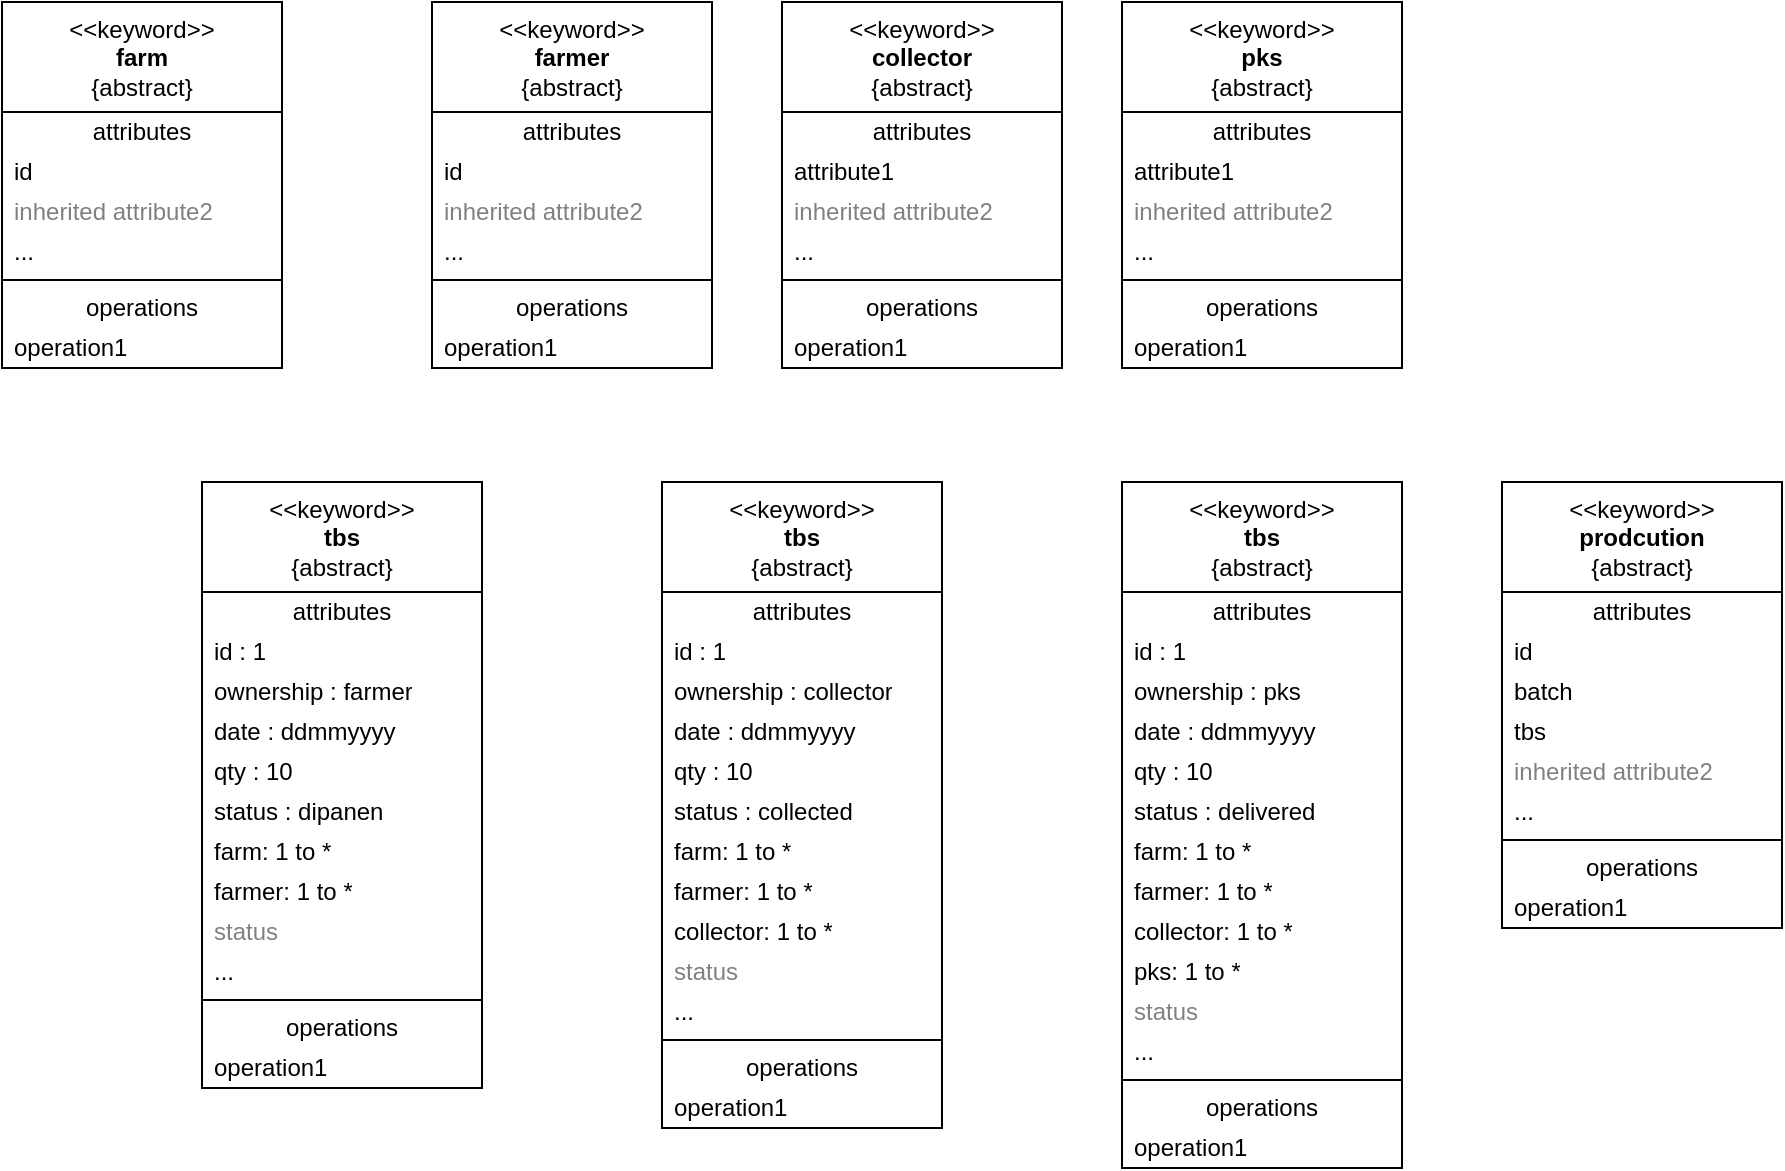 <mxfile version="21.6.6" type="github">
  <diagram name="Page-1" id="wLtpWg2QO9ETpV2zG94c">
    <mxGraphModel dx="1750" dy="1038" grid="1" gridSize="10" guides="1" tooltips="1" connect="1" arrows="1" fold="1" page="1" pageScale="1" pageWidth="850" pageHeight="1100" math="0" shadow="0">
      <root>
        <mxCell id="0" />
        <mxCell id="1" parent="0" />
        <mxCell id="gdJXDp726oE8ecMOA1gM-1" value="&amp;lt;&amp;lt;keyword&amp;gt;&amp;gt;&lt;br&gt;&lt;b&gt;farm&lt;br&gt;&lt;/b&gt;{abstract}" style="swimlane;fontStyle=0;align=center;verticalAlign=top;childLayout=stackLayout;horizontal=1;startSize=55;horizontalStack=0;resizeParent=1;resizeParentMax=0;resizeLast=0;collapsible=0;marginBottom=0;html=1;whiteSpace=wrap;" vertex="1" parent="1">
          <mxGeometry x="70" y="120" width="140" height="183" as="geometry" />
        </mxCell>
        <mxCell id="gdJXDp726oE8ecMOA1gM-2" value="attributes" style="text;html=1;strokeColor=none;fillColor=none;align=center;verticalAlign=middle;spacingLeft=4;spacingRight=4;overflow=hidden;rotatable=0;points=[[0,0.5],[1,0.5]];portConstraint=eastwest;whiteSpace=wrap;" vertex="1" parent="gdJXDp726oE8ecMOA1gM-1">
          <mxGeometry y="55" width="140" height="20" as="geometry" />
        </mxCell>
        <mxCell id="gdJXDp726oE8ecMOA1gM-3" value="id&lt;br&gt;luas&lt;br&gt;&lt;br&gt;" style="text;html=1;strokeColor=none;fillColor=none;align=left;verticalAlign=middle;spacingLeft=4;spacingRight=4;overflow=hidden;rotatable=0;points=[[0,0.5],[1,0.5]];portConstraint=eastwest;whiteSpace=wrap;" vertex="1" parent="gdJXDp726oE8ecMOA1gM-1">
          <mxGeometry y="75" width="140" height="20" as="geometry" />
        </mxCell>
        <mxCell id="gdJXDp726oE8ecMOA1gM-4" value="inherited attribute2" style="text;html=1;strokeColor=none;fillColor=none;align=left;verticalAlign=middle;spacingLeft=4;spacingRight=4;overflow=hidden;rotatable=0;points=[[0,0.5],[1,0.5]];portConstraint=eastwest;fontColor=#808080;whiteSpace=wrap;" vertex="1" parent="gdJXDp726oE8ecMOA1gM-1">
          <mxGeometry y="95" width="140" height="20" as="geometry" />
        </mxCell>
        <mxCell id="gdJXDp726oE8ecMOA1gM-5" value="..." style="text;html=1;strokeColor=none;fillColor=none;align=left;verticalAlign=middle;spacingLeft=4;spacingRight=4;overflow=hidden;rotatable=0;points=[[0,0.5],[1,0.5]];portConstraint=eastwest;whiteSpace=wrap;" vertex="1" parent="gdJXDp726oE8ecMOA1gM-1">
          <mxGeometry y="115" width="140" height="20" as="geometry" />
        </mxCell>
        <mxCell id="gdJXDp726oE8ecMOA1gM-6" value="" style="line;strokeWidth=1;fillColor=none;align=left;verticalAlign=middle;spacingTop=-1;spacingLeft=3;spacingRight=3;rotatable=0;labelPosition=right;points=[];portConstraint=eastwest;" vertex="1" parent="gdJXDp726oE8ecMOA1gM-1">
          <mxGeometry y="135" width="140" height="8" as="geometry" />
        </mxCell>
        <mxCell id="gdJXDp726oE8ecMOA1gM-7" value="operations" style="text;html=1;strokeColor=none;fillColor=none;align=center;verticalAlign=middle;spacingLeft=4;spacingRight=4;overflow=hidden;rotatable=0;points=[[0,0.5],[1,0.5]];portConstraint=eastwest;whiteSpace=wrap;" vertex="1" parent="gdJXDp726oE8ecMOA1gM-1">
          <mxGeometry y="143" width="140" height="20" as="geometry" />
        </mxCell>
        <mxCell id="gdJXDp726oE8ecMOA1gM-8" value="operation1" style="text;html=1;strokeColor=none;fillColor=none;align=left;verticalAlign=middle;spacingLeft=4;spacingRight=4;overflow=hidden;rotatable=0;points=[[0,0.5],[1,0.5]];portConstraint=eastwest;whiteSpace=wrap;" vertex="1" parent="gdJXDp726oE8ecMOA1gM-1">
          <mxGeometry y="163" width="140" height="20" as="geometry" />
        </mxCell>
        <mxCell id="gdJXDp726oE8ecMOA1gM-9" value="&amp;lt;&amp;lt;keyword&amp;gt;&amp;gt;&lt;br&gt;&lt;b&gt;farmer&lt;br&gt;&lt;/b&gt;{abstract}" style="swimlane;fontStyle=0;align=center;verticalAlign=top;childLayout=stackLayout;horizontal=1;startSize=55;horizontalStack=0;resizeParent=1;resizeParentMax=0;resizeLast=0;collapsible=0;marginBottom=0;html=1;whiteSpace=wrap;" vertex="1" parent="1">
          <mxGeometry x="285" y="120" width="140" height="183" as="geometry" />
        </mxCell>
        <mxCell id="gdJXDp726oE8ecMOA1gM-10" value="attributes" style="text;html=1;strokeColor=none;fillColor=none;align=center;verticalAlign=middle;spacingLeft=4;spacingRight=4;overflow=hidden;rotatable=0;points=[[0,0.5],[1,0.5]];portConstraint=eastwest;whiteSpace=wrap;" vertex="1" parent="gdJXDp726oE8ecMOA1gM-9">
          <mxGeometry y="55" width="140" height="20" as="geometry" />
        </mxCell>
        <mxCell id="gdJXDp726oE8ecMOA1gM-11" value="id" style="text;html=1;strokeColor=none;fillColor=none;align=left;verticalAlign=middle;spacingLeft=4;spacingRight=4;overflow=hidden;rotatable=0;points=[[0,0.5],[1,0.5]];portConstraint=eastwest;whiteSpace=wrap;" vertex="1" parent="gdJXDp726oE8ecMOA1gM-9">
          <mxGeometry y="75" width="140" height="20" as="geometry" />
        </mxCell>
        <mxCell id="gdJXDp726oE8ecMOA1gM-12" value="inherited attribute2" style="text;html=1;strokeColor=none;fillColor=none;align=left;verticalAlign=middle;spacingLeft=4;spacingRight=4;overflow=hidden;rotatable=0;points=[[0,0.5],[1,0.5]];portConstraint=eastwest;fontColor=#808080;whiteSpace=wrap;" vertex="1" parent="gdJXDp726oE8ecMOA1gM-9">
          <mxGeometry y="95" width="140" height="20" as="geometry" />
        </mxCell>
        <mxCell id="gdJXDp726oE8ecMOA1gM-13" value="..." style="text;html=1;strokeColor=none;fillColor=none;align=left;verticalAlign=middle;spacingLeft=4;spacingRight=4;overflow=hidden;rotatable=0;points=[[0,0.5],[1,0.5]];portConstraint=eastwest;whiteSpace=wrap;" vertex="1" parent="gdJXDp726oE8ecMOA1gM-9">
          <mxGeometry y="115" width="140" height="20" as="geometry" />
        </mxCell>
        <mxCell id="gdJXDp726oE8ecMOA1gM-14" value="" style="line;strokeWidth=1;fillColor=none;align=left;verticalAlign=middle;spacingTop=-1;spacingLeft=3;spacingRight=3;rotatable=0;labelPosition=right;points=[];portConstraint=eastwest;" vertex="1" parent="gdJXDp726oE8ecMOA1gM-9">
          <mxGeometry y="135" width="140" height="8" as="geometry" />
        </mxCell>
        <mxCell id="gdJXDp726oE8ecMOA1gM-15" value="operations" style="text;html=1;strokeColor=none;fillColor=none;align=center;verticalAlign=middle;spacingLeft=4;spacingRight=4;overflow=hidden;rotatable=0;points=[[0,0.5],[1,0.5]];portConstraint=eastwest;whiteSpace=wrap;" vertex="1" parent="gdJXDp726oE8ecMOA1gM-9">
          <mxGeometry y="143" width="140" height="20" as="geometry" />
        </mxCell>
        <mxCell id="gdJXDp726oE8ecMOA1gM-16" value="operation1" style="text;html=1;strokeColor=none;fillColor=none;align=left;verticalAlign=middle;spacingLeft=4;spacingRight=4;overflow=hidden;rotatable=0;points=[[0,0.5],[1,0.5]];portConstraint=eastwest;whiteSpace=wrap;" vertex="1" parent="gdJXDp726oE8ecMOA1gM-9">
          <mxGeometry y="163" width="140" height="20" as="geometry" />
        </mxCell>
        <mxCell id="gdJXDp726oE8ecMOA1gM-17" value="&amp;lt;&amp;lt;keyword&amp;gt;&amp;gt;&lt;br&gt;&lt;b&gt;collector&lt;br&gt;&lt;/b&gt;{abstract}" style="swimlane;fontStyle=0;align=center;verticalAlign=top;childLayout=stackLayout;horizontal=1;startSize=55;horizontalStack=0;resizeParent=1;resizeParentMax=0;resizeLast=0;collapsible=0;marginBottom=0;html=1;whiteSpace=wrap;" vertex="1" parent="1">
          <mxGeometry x="460" y="120" width="140" height="183" as="geometry" />
        </mxCell>
        <mxCell id="gdJXDp726oE8ecMOA1gM-18" value="attributes" style="text;html=1;strokeColor=none;fillColor=none;align=center;verticalAlign=middle;spacingLeft=4;spacingRight=4;overflow=hidden;rotatable=0;points=[[0,0.5],[1,0.5]];portConstraint=eastwest;whiteSpace=wrap;" vertex="1" parent="gdJXDp726oE8ecMOA1gM-17">
          <mxGeometry y="55" width="140" height="20" as="geometry" />
        </mxCell>
        <mxCell id="gdJXDp726oE8ecMOA1gM-19" value="attribute1" style="text;html=1;strokeColor=none;fillColor=none;align=left;verticalAlign=middle;spacingLeft=4;spacingRight=4;overflow=hidden;rotatable=0;points=[[0,0.5],[1,0.5]];portConstraint=eastwest;whiteSpace=wrap;" vertex="1" parent="gdJXDp726oE8ecMOA1gM-17">
          <mxGeometry y="75" width="140" height="20" as="geometry" />
        </mxCell>
        <mxCell id="gdJXDp726oE8ecMOA1gM-20" value="inherited attribute2" style="text;html=1;strokeColor=none;fillColor=none;align=left;verticalAlign=middle;spacingLeft=4;spacingRight=4;overflow=hidden;rotatable=0;points=[[0,0.5],[1,0.5]];portConstraint=eastwest;fontColor=#808080;whiteSpace=wrap;" vertex="1" parent="gdJXDp726oE8ecMOA1gM-17">
          <mxGeometry y="95" width="140" height="20" as="geometry" />
        </mxCell>
        <mxCell id="gdJXDp726oE8ecMOA1gM-21" value="..." style="text;html=1;strokeColor=none;fillColor=none;align=left;verticalAlign=middle;spacingLeft=4;spacingRight=4;overflow=hidden;rotatable=0;points=[[0,0.5],[1,0.5]];portConstraint=eastwest;whiteSpace=wrap;" vertex="1" parent="gdJXDp726oE8ecMOA1gM-17">
          <mxGeometry y="115" width="140" height="20" as="geometry" />
        </mxCell>
        <mxCell id="gdJXDp726oE8ecMOA1gM-22" value="" style="line;strokeWidth=1;fillColor=none;align=left;verticalAlign=middle;spacingTop=-1;spacingLeft=3;spacingRight=3;rotatable=0;labelPosition=right;points=[];portConstraint=eastwest;" vertex="1" parent="gdJXDp726oE8ecMOA1gM-17">
          <mxGeometry y="135" width="140" height="8" as="geometry" />
        </mxCell>
        <mxCell id="gdJXDp726oE8ecMOA1gM-23" value="operations" style="text;html=1;strokeColor=none;fillColor=none;align=center;verticalAlign=middle;spacingLeft=4;spacingRight=4;overflow=hidden;rotatable=0;points=[[0,0.5],[1,0.5]];portConstraint=eastwest;whiteSpace=wrap;" vertex="1" parent="gdJXDp726oE8ecMOA1gM-17">
          <mxGeometry y="143" width="140" height="20" as="geometry" />
        </mxCell>
        <mxCell id="gdJXDp726oE8ecMOA1gM-24" value="operation1" style="text;html=1;strokeColor=none;fillColor=none;align=left;verticalAlign=middle;spacingLeft=4;spacingRight=4;overflow=hidden;rotatable=0;points=[[0,0.5],[1,0.5]];portConstraint=eastwest;whiteSpace=wrap;" vertex="1" parent="gdJXDp726oE8ecMOA1gM-17">
          <mxGeometry y="163" width="140" height="20" as="geometry" />
        </mxCell>
        <mxCell id="gdJXDp726oE8ecMOA1gM-25" value="&amp;lt;&amp;lt;keyword&amp;gt;&amp;gt;&lt;br&gt;&lt;b&gt;pks&lt;br&gt;&lt;/b&gt;{abstract}" style="swimlane;fontStyle=0;align=center;verticalAlign=top;childLayout=stackLayout;horizontal=1;startSize=55;horizontalStack=0;resizeParent=1;resizeParentMax=0;resizeLast=0;collapsible=0;marginBottom=0;html=1;whiteSpace=wrap;" vertex="1" parent="1">
          <mxGeometry x="630" y="120" width="140" height="183" as="geometry" />
        </mxCell>
        <mxCell id="gdJXDp726oE8ecMOA1gM-26" value="attributes" style="text;html=1;strokeColor=none;fillColor=none;align=center;verticalAlign=middle;spacingLeft=4;spacingRight=4;overflow=hidden;rotatable=0;points=[[0,0.5],[1,0.5]];portConstraint=eastwest;whiteSpace=wrap;" vertex="1" parent="gdJXDp726oE8ecMOA1gM-25">
          <mxGeometry y="55" width="140" height="20" as="geometry" />
        </mxCell>
        <mxCell id="gdJXDp726oE8ecMOA1gM-27" value="attribute1" style="text;html=1;strokeColor=none;fillColor=none;align=left;verticalAlign=middle;spacingLeft=4;spacingRight=4;overflow=hidden;rotatable=0;points=[[0,0.5],[1,0.5]];portConstraint=eastwest;whiteSpace=wrap;" vertex="1" parent="gdJXDp726oE8ecMOA1gM-25">
          <mxGeometry y="75" width="140" height="20" as="geometry" />
        </mxCell>
        <mxCell id="gdJXDp726oE8ecMOA1gM-28" value="inherited attribute2" style="text;html=1;strokeColor=none;fillColor=none;align=left;verticalAlign=middle;spacingLeft=4;spacingRight=4;overflow=hidden;rotatable=0;points=[[0,0.5],[1,0.5]];portConstraint=eastwest;fontColor=#808080;whiteSpace=wrap;" vertex="1" parent="gdJXDp726oE8ecMOA1gM-25">
          <mxGeometry y="95" width="140" height="20" as="geometry" />
        </mxCell>
        <mxCell id="gdJXDp726oE8ecMOA1gM-29" value="..." style="text;html=1;strokeColor=none;fillColor=none;align=left;verticalAlign=middle;spacingLeft=4;spacingRight=4;overflow=hidden;rotatable=0;points=[[0,0.5],[1,0.5]];portConstraint=eastwest;whiteSpace=wrap;" vertex="1" parent="gdJXDp726oE8ecMOA1gM-25">
          <mxGeometry y="115" width="140" height="20" as="geometry" />
        </mxCell>
        <mxCell id="gdJXDp726oE8ecMOA1gM-30" value="" style="line;strokeWidth=1;fillColor=none;align=left;verticalAlign=middle;spacingTop=-1;spacingLeft=3;spacingRight=3;rotatable=0;labelPosition=right;points=[];portConstraint=eastwest;" vertex="1" parent="gdJXDp726oE8ecMOA1gM-25">
          <mxGeometry y="135" width="140" height="8" as="geometry" />
        </mxCell>
        <mxCell id="gdJXDp726oE8ecMOA1gM-31" value="operations" style="text;html=1;strokeColor=none;fillColor=none;align=center;verticalAlign=middle;spacingLeft=4;spacingRight=4;overflow=hidden;rotatable=0;points=[[0,0.5],[1,0.5]];portConstraint=eastwest;whiteSpace=wrap;" vertex="1" parent="gdJXDp726oE8ecMOA1gM-25">
          <mxGeometry y="143" width="140" height="20" as="geometry" />
        </mxCell>
        <mxCell id="gdJXDp726oE8ecMOA1gM-32" value="operation1" style="text;html=1;strokeColor=none;fillColor=none;align=left;verticalAlign=middle;spacingLeft=4;spacingRight=4;overflow=hidden;rotatable=0;points=[[0,0.5],[1,0.5]];portConstraint=eastwest;whiteSpace=wrap;" vertex="1" parent="gdJXDp726oE8ecMOA1gM-25">
          <mxGeometry y="163" width="140" height="20" as="geometry" />
        </mxCell>
        <mxCell id="gdJXDp726oE8ecMOA1gM-33" value="&amp;lt;&amp;lt;keyword&amp;gt;&amp;gt;&lt;br&gt;&lt;b&gt;tbs&lt;br&gt;&lt;/b&gt;{abstract}" style="swimlane;fontStyle=0;align=center;verticalAlign=top;childLayout=stackLayout;horizontal=1;startSize=55;horizontalStack=0;resizeParent=1;resizeParentMax=0;resizeLast=0;collapsible=0;marginBottom=0;html=1;whiteSpace=wrap;" vertex="1" parent="1">
          <mxGeometry x="170" y="360" width="140" height="303" as="geometry" />
        </mxCell>
        <mxCell id="gdJXDp726oE8ecMOA1gM-34" value="attributes" style="text;html=1;strokeColor=none;fillColor=none;align=center;verticalAlign=middle;spacingLeft=4;spacingRight=4;overflow=hidden;rotatable=0;points=[[0,0.5],[1,0.5]];portConstraint=eastwest;whiteSpace=wrap;" vertex="1" parent="gdJXDp726oE8ecMOA1gM-33">
          <mxGeometry y="55" width="140" height="20" as="geometry" />
        </mxCell>
        <mxCell id="gdJXDp726oE8ecMOA1gM-35" value="id : 1" style="text;html=1;strokeColor=none;fillColor=none;align=left;verticalAlign=middle;spacingLeft=4;spacingRight=4;overflow=hidden;rotatable=0;points=[[0,0.5],[1,0.5]];portConstraint=eastwest;whiteSpace=wrap;" vertex="1" parent="gdJXDp726oE8ecMOA1gM-33">
          <mxGeometry y="75" width="140" height="20" as="geometry" />
        </mxCell>
        <mxCell id="gdJXDp726oE8ecMOA1gM-41" value="ownership : farmer" style="text;html=1;strokeColor=none;fillColor=none;align=left;verticalAlign=middle;spacingLeft=4;spacingRight=4;overflow=hidden;rotatable=0;points=[[0,0.5],[1,0.5]];portConstraint=eastwest;whiteSpace=wrap;" vertex="1" parent="gdJXDp726oE8ecMOA1gM-33">
          <mxGeometry y="95" width="140" height="20" as="geometry" />
        </mxCell>
        <mxCell id="gdJXDp726oE8ecMOA1gM-42" value="date : ddmmyyyy" style="text;html=1;strokeColor=none;fillColor=none;align=left;verticalAlign=middle;spacingLeft=4;spacingRight=4;overflow=hidden;rotatable=0;points=[[0,0.5],[1,0.5]];portConstraint=eastwest;whiteSpace=wrap;" vertex="1" parent="gdJXDp726oE8ecMOA1gM-33">
          <mxGeometry y="115" width="140" height="20" as="geometry" />
        </mxCell>
        <mxCell id="gdJXDp726oE8ecMOA1gM-43" value="qty : 10" style="text;html=1;strokeColor=none;fillColor=none;align=left;verticalAlign=middle;spacingLeft=4;spacingRight=4;overflow=hidden;rotatable=0;points=[[0,0.5],[1,0.5]];portConstraint=eastwest;whiteSpace=wrap;" vertex="1" parent="gdJXDp726oE8ecMOA1gM-33">
          <mxGeometry y="135" width="140" height="20" as="geometry" />
        </mxCell>
        <mxCell id="gdJXDp726oE8ecMOA1gM-44" value="status : dipanen" style="text;html=1;strokeColor=none;fillColor=none;align=left;verticalAlign=middle;spacingLeft=4;spacingRight=4;overflow=hidden;rotatable=0;points=[[0,0.5],[1,0.5]];portConstraint=eastwest;whiteSpace=wrap;" vertex="1" parent="gdJXDp726oE8ecMOA1gM-33">
          <mxGeometry y="155" width="140" height="20" as="geometry" />
        </mxCell>
        <mxCell id="gdJXDp726oE8ecMOA1gM-46" value="farm: 1 to *" style="text;html=1;strokeColor=none;fillColor=none;align=left;verticalAlign=middle;spacingLeft=4;spacingRight=4;overflow=hidden;rotatable=0;points=[[0,0.5],[1,0.5]];portConstraint=eastwest;whiteSpace=wrap;" vertex="1" parent="gdJXDp726oE8ecMOA1gM-33">
          <mxGeometry y="175" width="140" height="20" as="geometry" />
        </mxCell>
        <mxCell id="gdJXDp726oE8ecMOA1gM-60" value="farmer: 1 to *" style="text;html=1;strokeColor=none;fillColor=none;align=left;verticalAlign=middle;spacingLeft=4;spacingRight=4;overflow=hidden;rotatable=0;points=[[0,0.5],[1,0.5]];portConstraint=eastwest;whiteSpace=wrap;" vertex="1" parent="gdJXDp726oE8ecMOA1gM-33">
          <mxGeometry y="195" width="140" height="20" as="geometry" />
        </mxCell>
        <mxCell id="gdJXDp726oE8ecMOA1gM-36" value="status" style="text;html=1;strokeColor=none;fillColor=none;align=left;verticalAlign=middle;spacingLeft=4;spacingRight=4;overflow=hidden;rotatable=0;points=[[0,0.5],[1,0.5]];portConstraint=eastwest;fontColor=#808080;whiteSpace=wrap;" vertex="1" parent="gdJXDp726oE8ecMOA1gM-33">
          <mxGeometry y="215" width="140" height="20" as="geometry" />
        </mxCell>
        <mxCell id="gdJXDp726oE8ecMOA1gM-37" value="..." style="text;html=1;strokeColor=none;fillColor=none;align=left;verticalAlign=middle;spacingLeft=4;spacingRight=4;overflow=hidden;rotatable=0;points=[[0,0.5],[1,0.5]];portConstraint=eastwest;whiteSpace=wrap;" vertex="1" parent="gdJXDp726oE8ecMOA1gM-33">
          <mxGeometry y="235" width="140" height="20" as="geometry" />
        </mxCell>
        <mxCell id="gdJXDp726oE8ecMOA1gM-38" value="" style="line;strokeWidth=1;fillColor=none;align=left;verticalAlign=middle;spacingTop=-1;spacingLeft=3;spacingRight=3;rotatable=0;labelPosition=right;points=[];portConstraint=eastwest;" vertex="1" parent="gdJXDp726oE8ecMOA1gM-33">
          <mxGeometry y="255" width="140" height="8" as="geometry" />
        </mxCell>
        <mxCell id="gdJXDp726oE8ecMOA1gM-39" value="operations" style="text;html=1;strokeColor=none;fillColor=none;align=center;verticalAlign=middle;spacingLeft=4;spacingRight=4;overflow=hidden;rotatable=0;points=[[0,0.5],[1,0.5]];portConstraint=eastwest;whiteSpace=wrap;" vertex="1" parent="gdJXDp726oE8ecMOA1gM-33">
          <mxGeometry y="263" width="140" height="20" as="geometry" />
        </mxCell>
        <mxCell id="gdJXDp726oE8ecMOA1gM-40" value="operation1" style="text;html=1;strokeColor=none;fillColor=none;align=left;verticalAlign=middle;spacingLeft=4;spacingRight=4;overflow=hidden;rotatable=0;points=[[0,0.5],[1,0.5]];portConstraint=eastwest;whiteSpace=wrap;" vertex="1" parent="gdJXDp726oE8ecMOA1gM-33">
          <mxGeometry y="283" width="140" height="20" as="geometry" />
        </mxCell>
        <mxCell id="gdJXDp726oE8ecMOA1gM-47" value="&amp;lt;&amp;lt;keyword&amp;gt;&amp;gt;&lt;br&gt;&lt;b&gt;tbs&lt;br&gt;&lt;/b&gt;{abstract}" style="swimlane;fontStyle=0;align=center;verticalAlign=top;childLayout=stackLayout;horizontal=1;startSize=55;horizontalStack=0;resizeParent=1;resizeParentMax=0;resizeLast=0;collapsible=0;marginBottom=0;html=1;whiteSpace=wrap;" vertex="1" parent="1">
          <mxGeometry x="400" y="360" width="140" height="323" as="geometry" />
        </mxCell>
        <mxCell id="gdJXDp726oE8ecMOA1gM-48" value="attributes" style="text;html=1;strokeColor=none;fillColor=none;align=center;verticalAlign=middle;spacingLeft=4;spacingRight=4;overflow=hidden;rotatable=0;points=[[0,0.5],[1,0.5]];portConstraint=eastwest;whiteSpace=wrap;" vertex="1" parent="gdJXDp726oE8ecMOA1gM-47">
          <mxGeometry y="55" width="140" height="20" as="geometry" />
        </mxCell>
        <mxCell id="gdJXDp726oE8ecMOA1gM-49" value="id : 1" style="text;html=1;strokeColor=none;fillColor=none;align=left;verticalAlign=middle;spacingLeft=4;spacingRight=4;overflow=hidden;rotatable=0;points=[[0,0.5],[1,0.5]];portConstraint=eastwest;whiteSpace=wrap;" vertex="1" parent="gdJXDp726oE8ecMOA1gM-47">
          <mxGeometry y="75" width="140" height="20" as="geometry" />
        </mxCell>
        <mxCell id="gdJXDp726oE8ecMOA1gM-50" value="ownership : collector" style="text;html=1;strokeColor=none;fillColor=none;align=left;verticalAlign=middle;spacingLeft=4;spacingRight=4;overflow=hidden;rotatable=0;points=[[0,0.5],[1,0.5]];portConstraint=eastwest;whiteSpace=wrap;" vertex="1" parent="gdJXDp726oE8ecMOA1gM-47">
          <mxGeometry y="95" width="140" height="20" as="geometry" />
        </mxCell>
        <mxCell id="gdJXDp726oE8ecMOA1gM-51" value="date : ddmmyyyy" style="text;html=1;strokeColor=none;fillColor=none;align=left;verticalAlign=middle;spacingLeft=4;spacingRight=4;overflow=hidden;rotatable=0;points=[[0,0.5],[1,0.5]];portConstraint=eastwest;whiteSpace=wrap;" vertex="1" parent="gdJXDp726oE8ecMOA1gM-47">
          <mxGeometry y="115" width="140" height="20" as="geometry" />
        </mxCell>
        <mxCell id="gdJXDp726oE8ecMOA1gM-52" value="qty : 10" style="text;html=1;strokeColor=none;fillColor=none;align=left;verticalAlign=middle;spacingLeft=4;spacingRight=4;overflow=hidden;rotatable=0;points=[[0,0.5],[1,0.5]];portConstraint=eastwest;whiteSpace=wrap;" vertex="1" parent="gdJXDp726oE8ecMOA1gM-47">
          <mxGeometry y="135" width="140" height="20" as="geometry" />
        </mxCell>
        <mxCell id="gdJXDp726oE8ecMOA1gM-53" value="status : collected" style="text;html=1;strokeColor=none;fillColor=none;align=left;verticalAlign=middle;spacingLeft=4;spacingRight=4;overflow=hidden;rotatable=0;points=[[0,0.5],[1,0.5]];portConstraint=eastwest;whiteSpace=wrap;" vertex="1" parent="gdJXDp726oE8ecMOA1gM-47">
          <mxGeometry y="155" width="140" height="20" as="geometry" />
        </mxCell>
        <mxCell id="gdJXDp726oE8ecMOA1gM-54" value="farm: 1 to *" style="text;html=1;strokeColor=none;fillColor=none;align=left;verticalAlign=middle;spacingLeft=4;spacingRight=4;overflow=hidden;rotatable=0;points=[[0,0.5],[1,0.5]];portConstraint=eastwest;whiteSpace=wrap;" vertex="1" parent="gdJXDp726oE8ecMOA1gM-47">
          <mxGeometry y="175" width="140" height="20" as="geometry" />
        </mxCell>
        <mxCell id="gdJXDp726oE8ecMOA1gM-61" value="farmer: 1 to *" style="text;html=1;strokeColor=none;fillColor=none;align=left;verticalAlign=middle;spacingLeft=4;spacingRight=4;overflow=hidden;rotatable=0;points=[[0,0.5],[1,0.5]];portConstraint=eastwest;whiteSpace=wrap;" vertex="1" parent="gdJXDp726oE8ecMOA1gM-47">
          <mxGeometry y="195" width="140" height="20" as="geometry" />
        </mxCell>
        <mxCell id="gdJXDp726oE8ecMOA1gM-62" value="collector: 1 to *" style="text;html=1;strokeColor=none;fillColor=none;align=left;verticalAlign=middle;spacingLeft=4;spacingRight=4;overflow=hidden;rotatable=0;points=[[0,0.5],[1,0.5]];portConstraint=eastwest;whiteSpace=wrap;" vertex="1" parent="gdJXDp726oE8ecMOA1gM-47">
          <mxGeometry y="215" width="140" height="20" as="geometry" />
        </mxCell>
        <mxCell id="gdJXDp726oE8ecMOA1gM-55" value="status" style="text;html=1;strokeColor=none;fillColor=none;align=left;verticalAlign=middle;spacingLeft=4;spacingRight=4;overflow=hidden;rotatable=0;points=[[0,0.5],[1,0.5]];portConstraint=eastwest;fontColor=#808080;whiteSpace=wrap;" vertex="1" parent="gdJXDp726oE8ecMOA1gM-47">
          <mxGeometry y="235" width="140" height="20" as="geometry" />
        </mxCell>
        <mxCell id="gdJXDp726oE8ecMOA1gM-56" value="..." style="text;html=1;strokeColor=none;fillColor=none;align=left;verticalAlign=middle;spacingLeft=4;spacingRight=4;overflow=hidden;rotatable=0;points=[[0,0.5],[1,0.5]];portConstraint=eastwest;whiteSpace=wrap;" vertex="1" parent="gdJXDp726oE8ecMOA1gM-47">
          <mxGeometry y="255" width="140" height="20" as="geometry" />
        </mxCell>
        <mxCell id="gdJXDp726oE8ecMOA1gM-57" value="" style="line;strokeWidth=1;fillColor=none;align=left;verticalAlign=middle;spacingTop=-1;spacingLeft=3;spacingRight=3;rotatable=0;labelPosition=right;points=[];portConstraint=eastwest;" vertex="1" parent="gdJXDp726oE8ecMOA1gM-47">
          <mxGeometry y="275" width="140" height="8" as="geometry" />
        </mxCell>
        <mxCell id="gdJXDp726oE8ecMOA1gM-58" value="operations" style="text;html=1;strokeColor=none;fillColor=none;align=center;verticalAlign=middle;spacingLeft=4;spacingRight=4;overflow=hidden;rotatable=0;points=[[0,0.5],[1,0.5]];portConstraint=eastwest;whiteSpace=wrap;" vertex="1" parent="gdJXDp726oE8ecMOA1gM-47">
          <mxGeometry y="283" width="140" height="20" as="geometry" />
        </mxCell>
        <mxCell id="gdJXDp726oE8ecMOA1gM-59" value="operation1" style="text;html=1;strokeColor=none;fillColor=none;align=left;verticalAlign=middle;spacingLeft=4;spacingRight=4;overflow=hidden;rotatable=0;points=[[0,0.5],[1,0.5]];portConstraint=eastwest;whiteSpace=wrap;" vertex="1" parent="gdJXDp726oE8ecMOA1gM-47">
          <mxGeometry y="303" width="140" height="20" as="geometry" />
        </mxCell>
        <mxCell id="gdJXDp726oE8ecMOA1gM-63" value="&amp;lt;&amp;lt;keyword&amp;gt;&amp;gt;&lt;br&gt;&lt;b&gt;tbs&lt;br&gt;&lt;/b&gt;{abstract}" style="swimlane;fontStyle=0;align=center;verticalAlign=top;childLayout=stackLayout;horizontal=1;startSize=55;horizontalStack=0;resizeParent=1;resizeParentMax=0;resizeLast=0;collapsible=0;marginBottom=0;html=1;whiteSpace=wrap;" vertex="1" parent="1">
          <mxGeometry x="630" y="360" width="140" height="343" as="geometry" />
        </mxCell>
        <mxCell id="gdJXDp726oE8ecMOA1gM-64" value="attributes" style="text;html=1;strokeColor=none;fillColor=none;align=center;verticalAlign=middle;spacingLeft=4;spacingRight=4;overflow=hidden;rotatable=0;points=[[0,0.5],[1,0.5]];portConstraint=eastwest;whiteSpace=wrap;" vertex="1" parent="gdJXDp726oE8ecMOA1gM-63">
          <mxGeometry y="55" width="140" height="20" as="geometry" />
        </mxCell>
        <mxCell id="gdJXDp726oE8ecMOA1gM-65" value="id : 1" style="text;html=1;strokeColor=none;fillColor=none;align=left;verticalAlign=middle;spacingLeft=4;spacingRight=4;overflow=hidden;rotatable=0;points=[[0,0.5],[1,0.5]];portConstraint=eastwest;whiteSpace=wrap;" vertex="1" parent="gdJXDp726oE8ecMOA1gM-63">
          <mxGeometry y="75" width="140" height="20" as="geometry" />
        </mxCell>
        <mxCell id="gdJXDp726oE8ecMOA1gM-66" value="ownership : pks" style="text;html=1;strokeColor=none;fillColor=none;align=left;verticalAlign=middle;spacingLeft=4;spacingRight=4;overflow=hidden;rotatable=0;points=[[0,0.5],[1,0.5]];portConstraint=eastwest;whiteSpace=wrap;" vertex="1" parent="gdJXDp726oE8ecMOA1gM-63">
          <mxGeometry y="95" width="140" height="20" as="geometry" />
        </mxCell>
        <mxCell id="gdJXDp726oE8ecMOA1gM-67" value="date : ddmmyyyy" style="text;html=1;strokeColor=none;fillColor=none;align=left;verticalAlign=middle;spacingLeft=4;spacingRight=4;overflow=hidden;rotatable=0;points=[[0,0.5],[1,0.5]];portConstraint=eastwest;whiteSpace=wrap;" vertex="1" parent="gdJXDp726oE8ecMOA1gM-63">
          <mxGeometry y="115" width="140" height="20" as="geometry" />
        </mxCell>
        <mxCell id="gdJXDp726oE8ecMOA1gM-68" value="qty : 10" style="text;html=1;strokeColor=none;fillColor=none;align=left;verticalAlign=middle;spacingLeft=4;spacingRight=4;overflow=hidden;rotatable=0;points=[[0,0.5],[1,0.5]];portConstraint=eastwest;whiteSpace=wrap;" vertex="1" parent="gdJXDp726oE8ecMOA1gM-63">
          <mxGeometry y="135" width="140" height="20" as="geometry" />
        </mxCell>
        <mxCell id="gdJXDp726oE8ecMOA1gM-69" value="status : delivered" style="text;html=1;strokeColor=none;fillColor=none;align=left;verticalAlign=middle;spacingLeft=4;spacingRight=4;overflow=hidden;rotatable=0;points=[[0,0.5],[1,0.5]];portConstraint=eastwest;whiteSpace=wrap;" vertex="1" parent="gdJXDp726oE8ecMOA1gM-63">
          <mxGeometry y="155" width="140" height="20" as="geometry" />
        </mxCell>
        <mxCell id="gdJXDp726oE8ecMOA1gM-70" value="farm: 1 to *" style="text;html=1;strokeColor=none;fillColor=none;align=left;verticalAlign=middle;spacingLeft=4;spacingRight=4;overflow=hidden;rotatable=0;points=[[0,0.5],[1,0.5]];portConstraint=eastwest;whiteSpace=wrap;" vertex="1" parent="gdJXDp726oE8ecMOA1gM-63">
          <mxGeometry y="175" width="140" height="20" as="geometry" />
        </mxCell>
        <mxCell id="gdJXDp726oE8ecMOA1gM-71" value="farmer: 1 to *" style="text;html=1;strokeColor=none;fillColor=none;align=left;verticalAlign=middle;spacingLeft=4;spacingRight=4;overflow=hidden;rotatable=0;points=[[0,0.5],[1,0.5]];portConstraint=eastwest;whiteSpace=wrap;" vertex="1" parent="gdJXDp726oE8ecMOA1gM-63">
          <mxGeometry y="195" width="140" height="20" as="geometry" />
        </mxCell>
        <mxCell id="gdJXDp726oE8ecMOA1gM-72" value="collector: 1 to *" style="text;html=1;strokeColor=none;fillColor=none;align=left;verticalAlign=middle;spacingLeft=4;spacingRight=4;overflow=hidden;rotatable=0;points=[[0,0.5],[1,0.5]];portConstraint=eastwest;whiteSpace=wrap;" vertex="1" parent="gdJXDp726oE8ecMOA1gM-63">
          <mxGeometry y="215" width="140" height="20" as="geometry" />
        </mxCell>
        <mxCell id="gdJXDp726oE8ecMOA1gM-78" value="pks: 1 to *" style="text;html=1;strokeColor=none;fillColor=none;align=left;verticalAlign=middle;spacingLeft=4;spacingRight=4;overflow=hidden;rotatable=0;points=[[0,0.5],[1,0.5]];portConstraint=eastwest;whiteSpace=wrap;" vertex="1" parent="gdJXDp726oE8ecMOA1gM-63">
          <mxGeometry y="235" width="140" height="20" as="geometry" />
        </mxCell>
        <mxCell id="gdJXDp726oE8ecMOA1gM-73" value="status" style="text;html=1;strokeColor=none;fillColor=none;align=left;verticalAlign=middle;spacingLeft=4;spacingRight=4;overflow=hidden;rotatable=0;points=[[0,0.5],[1,0.5]];portConstraint=eastwest;fontColor=#808080;whiteSpace=wrap;" vertex="1" parent="gdJXDp726oE8ecMOA1gM-63">
          <mxGeometry y="255" width="140" height="20" as="geometry" />
        </mxCell>
        <mxCell id="gdJXDp726oE8ecMOA1gM-74" value="..." style="text;html=1;strokeColor=none;fillColor=none;align=left;verticalAlign=middle;spacingLeft=4;spacingRight=4;overflow=hidden;rotatable=0;points=[[0,0.5],[1,0.5]];portConstraint=eastwest;whiteSpace=wrap;" vertex="1" parent="gdJXDp726oE8ecMOA1gM-63">
          <mxGeometry y="275" width="140" height="20" as="geometry" />
        </mxCell>
        <mxCell id="gdJXDp726oE8ecMOA1gM-75" value="" style="line;strokeWidth=1;fillColor=none;align=left;verticalAlign=middle;spacingTop=-1;spacingLeft=3;spacingRight=3;rotatable=0;labelPosition=right;points=[];portConstraint=eastwest;" vertex="1" parent="gdJXDp726oE8ecMOA1gM-63">
          <mxGeometry y="295" width="140" height="8" as="geometry" />
        </mxCell>
        <mxCell id="gdJXDp726oE8ecMOA1gM-76" value="operations" style="text;html=1;strokeColor=none;fillColor=none;align=center;verticalAlign=middle;spacingLeft=4;spacingRight=4;overflow=hidden;rotatable=0;points=[[0,0.5],[1,0.5]];portConstraint=eastwest;whiteSpace=wrap;" vertex="1" parent="gdJXDp726oE8ecMOA1gM-63">
          <mxGeometry y="303" width="140" height="20" as="geometry" />
        </mxCell>
        <mxCell id="gdJXDp726oE8ecMOA1gM-77" value="operation1" style="text;html=1;strokeColor=none;fillColor=none;align=left;verticalAlign=middle;spacingLeft=4;spacingRight=4;overflow=hidden;rotatable=0;points=[[0,0.5],[1,0.5]];portConstraint=eastwest;whiteSpace=wrap;" vertex="1" parent="gdJXDp726oE8ecMOA1gM-63">
          <mxGeometry y="323" width="140" height="20" as="geometry" />
        </mxCell>
        <mxCell id="gdJXDp726oE8ecMOA1gM-79" value="&amp;lt;&amp;lt;keyword&amp;gt;&amp;gt;&lt;br&gt;&lt;b&gt;prodcution&lt;br&gt;&lt;/b&gt;{abstract}" style="swimlane;fontStyle=0;align=center;verticalAlign=top;childLayout=stackLayout;horizontal=1;startSize=55;horizontalStack=0;resizeParent=1;resizeParentMax=0;resizeLast=0;collapsible=0;marginBottom=0;html=1;whiteSpace=wrap;" vertex="1" parent="1">
          <mxGeometry x="820" y="360" width="140" height="223" as="geometry" />
        </mxCell>
        <mxCell id="gdJXDp726oE8ecMOA1gM-80" value="attributes" style="text;html=1;strokeColor=none;fillColor=none;align=center;verticalAlign=middle;spacingLeft=4;spacingRight=4;overflow=hidden;rotatable=0;points=[[0,0.5],[1,0.5]];portConstraint=eastwest;whiteSpace=wrap;" vertex="1" parent="gdJXDp726oE8ecMOA1gM-79">
          <mxGeometry y="55" width="140" height="20" as="geometry" />
        </mxCell>
        <mxCell id="gdJXDp726oE8ecMOA1gM-81" value="id" style="text;html=1;strokeColor=none;fillColor=none;align=left;verticalAlign=middle;spacingLeft=4;spacingRight=4;overflow=hidden;rotatable=0;points=[[0,0.5],[1,0.5]];portConstraint=eastwest;whiteSpace=wrap;" vertex="1" parent="gdJXDp726oE8ecMOA1gM-79">
          <mxGeometry y="75" width="140" height="20" as="geometry" />
        </mxCell>
        <mxCell id="gdJXDp726oE8ecMOA1gM-87" value="batch" style="text;html=1;strokeColor=none;fillColor=none;align=left;verticalAlign=middle;spacingLeft=4;spacingRight=4;overflow=hidden;rotatable=0;points=[[0,0.5],[1,0.5]];portConstraint=eastwest;whiteSpace=wrap;" vertex="1" parent="gdJXDp726oE8ecMOA1gM-79">
          <mxGeometry y="95" width="140" height="20" as="geometry" />
        </mxCell>
        <mxCell id="gdJXDp726oE8ecMOA1gM-88" value="tbs" style="text;html=1;strokeColor=none;fillColor=none;align=left;verticalAlign=middle;spacingLeft=4;spacingRight=4;overflow=hidden;rotatable=0;points=[[0,0.5],[1,0.5]];portConstraint=eastwest;whiteSpace=wrap;" vertex="1" parent="gdJXDp726oE8ecMOA1gM-79">
          <mxGeometry y="115" width="140" height="20" as="geometry" />
        </mxCell>
        <mxCell id="gdJXDp726oE8ecMOA1gM-82" value="inherited attribute2" style="text;html=1;strokeColor=none;fillColor=none;align=left;verticalAlign=middle;spacingLeft=4;spacingRight=4;overflow=hidden;rotatable=0;points=[[0,0.5],[1,0.5]];portConstraint=eastwest;fontColor=#808080;whiteSpace=wrap;" vertex="1" parent="gdJXDp726oE8ecMOA1gM-79">
          <mxGeometry y="135" width="140" height="20" as="geometry" />
        </mxCell>
        <mxCell id="gdJXDp726oE8ecMOA1gM-83" value="..." style="text;html=1;strokeColor=none;fillColor=none;align=left;verticalAlign=middle;spacingLeft=4;spacingRight=4;overflow=hidden;rotatable=0;points=[[0,0.5],[1,0.5]];portConstraint=eastwest;whiteSpace=wrap;" vertex="1" parent="gdJXDp726oE8ecMOA1gM-79">
          <mxGeometry y="155" width="140" height="20" as="geometry" />
        </mxCell>
        <mxCell id="gdJXDp726oE8ecMOA1gM-84" value="" style="line;strokeWidth=1;fillColor=none;align=left;verticalAlign=middle;spacingTop=-1;spacingLeft=3;spacingRight=3;rotatable=0;labelPosition=right;points=[];portConstraint=eastwest;" vertex="1" parent="gdJXDp726oE8ecMOA1gM-79">
          <mxGeometry y="175" width="140" height="8" as="geometry" />
        </mxCell>
        <mxCell id="gdJXDp726oE8ecMOA1gM-85" value="operations" style="text;html=1;strokeColor=none;fillColor=none;align=center;verticalAlign=middle;spacingLeft=4;spacingRight=4;overflow=hidden;rotatable=0;points=[[0,0.5],[1,0.5]];portConstraint=eastwest;whiteSpace=wrap;" vertex="1" parent="gdJXDp726oE8ecMOA1gM-79">
          <mxGeometry y="183" width="140" height="20" as="geometry" />
        </mxCell>
        <mxCell id="gdJXDp726oE8ecMOA1gM-86" value="operation1" style="text;html=1;strokeColor=none;fillColor=none;align=left;verticalAlign=middle;spacingLeft=4;spacingRight=4;overflow=hidden;rotatable=0;points=[[0,0.5],[1,0.5]];portConstraint=eastwest;whiteSpace=wrap;" vertex="1" parent="gdJXDp726oE8ecMOA1gM-79">
          <mxGeometry y="203" width="140" height="20" as="geometry" />
        </mxCell>
      </root>
    </mxGraphModel>
  </diagram>
</mxfile>

